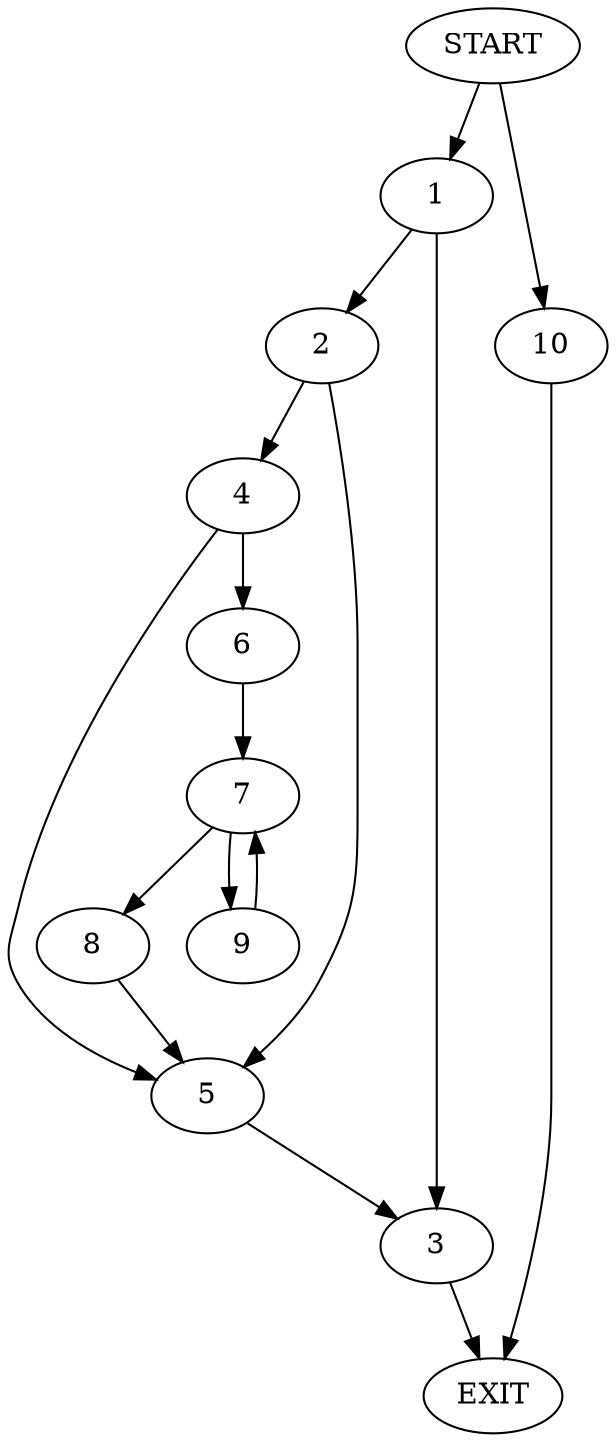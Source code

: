 digraph {
0 [label="START"]
11 [label="EXIT"]
0 -> 1
1 -> 2
1 -> 3
2 -> 4
2 -> 5
3 -> 11
4 -> 6
4 -> 5
5 -> 3
6 -> 7
7 -> 8
7 -> 9
9 -> 7
8 -> 5
0 -> 10
10 -> 11
}
